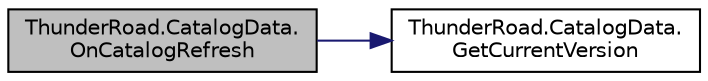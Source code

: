 digraph "ThunderRoad.CatalogData.OnCatalogRefresh"
{
 // LATEX_PDF_SIZE
  edge [fontname="Helvetica",fontsize="10",labelfontname="Helvetica",labelfontsize="10"];
  node [fontname="Helvetica",fontsize="10",shape=record];
  rankdir="LR";
  Node1 [label="ThunderRoad.CatalogData.\lOnCatalogRefresh",height=0.2,width=0.4,color="black", fillcolor="grey75", style="filled", fontcolor="black",tooltip="Called when [catalog refresh]."];
  Node1 -> Node2 [color="midnightblue",fontsize="10",style="solid",fontname="Helvetica"];
  Node2 [label="ThunderRoad.CatalogData.\lGetCurrentVersion",height=0.2,width=0.4,color="black", fillcolor="white", style="filled",URL="$class_thunder_road_1_1_catalog_data.html#a094dbe725b01c210e9456175d00b4d7b",tooltip="Gets the current version."];
}
